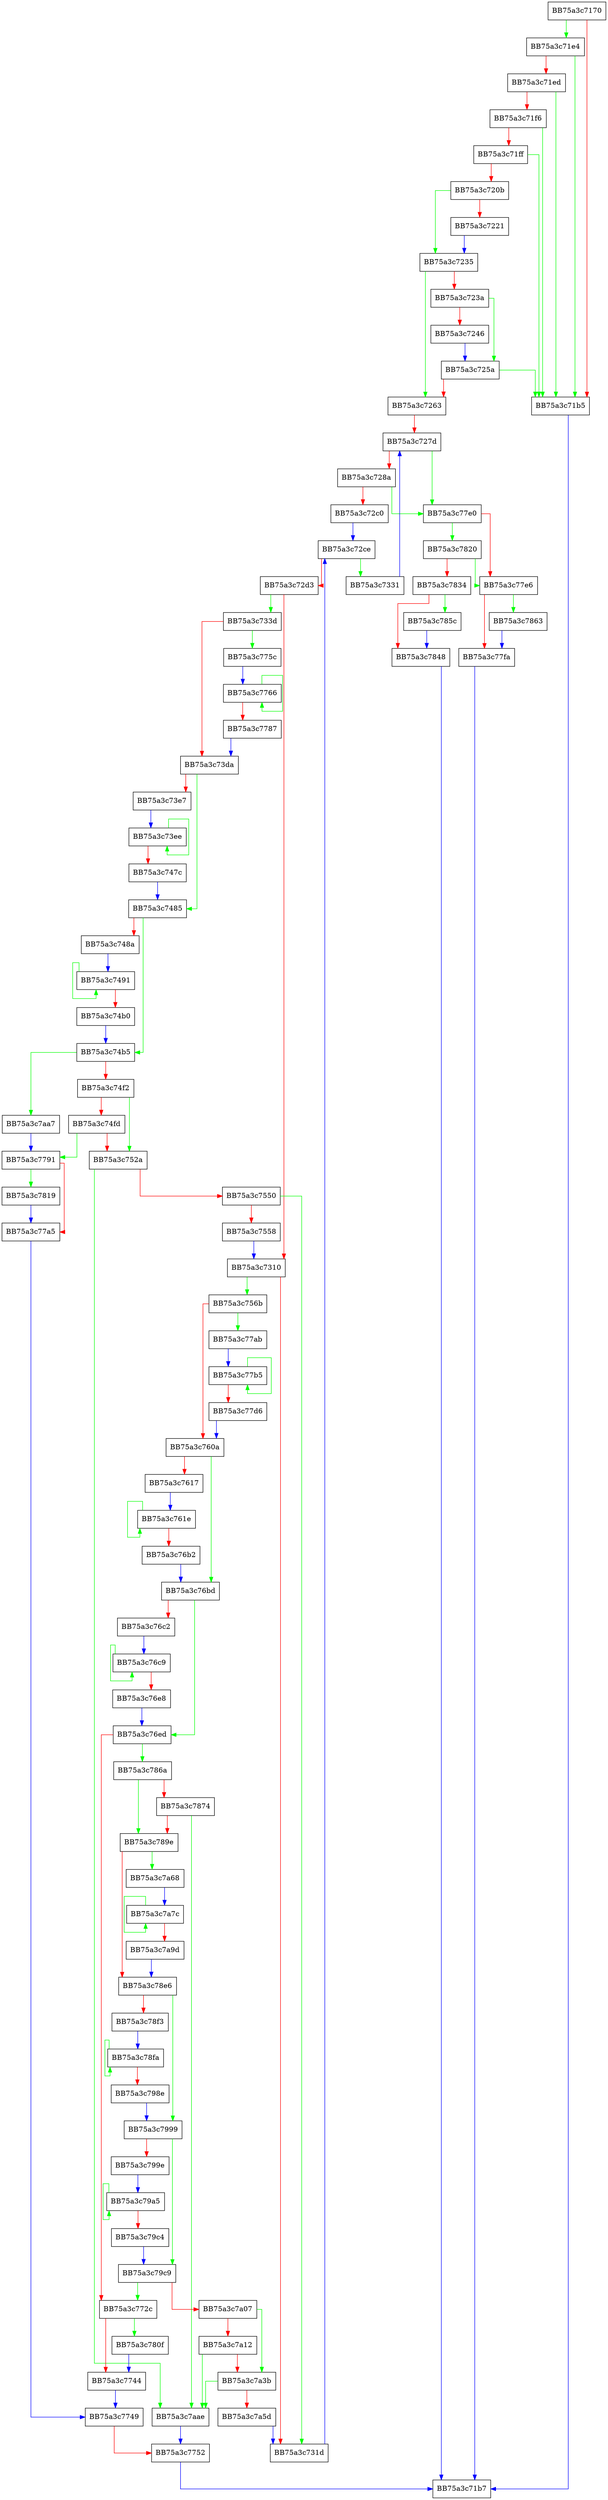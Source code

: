 digraph lmdb_scan {
  node [shape="box"];
  graph [splines=ortho];
  BB75a3c7170 -> BB75a3c71e4 [color="green"];
  BB75a3c7170 -> BB75a3c71b5 [color="red"];
  BB75a3c71b5 -> BB75a3c71b7 [color="blue"];
  BB75a3c71e4 -> BB75a3c71b5 [color="green"];
  BB75a3c71e4 -> BB75a3c71ed [color="red"];
  BB75a3c71ed -> BB75a3c71b5 [color="green"];
  BB75a3c71ed -> BB75a3c71f6 [color="red"];
  BB75a3c71f6 -> BB75a3c71b5 [color="green"];
  BB75a3c71f6 -> BB75a3c71ff [color="red"];
  BB75a3c71ff -> BB75a3c71b5 [color="green"];
  BB75a3c71ff -> BB75a3c720b [color="red"];
  BB75a3c720b -> BB75a3c7235 [color="green"];
  BB75a3c720b -> BB75a3c7221 [color="red"];
  BB75a3c7221 -> BB75a3c7235 [color="blue"];
  BB75a3c7235 -> BB75a3c7263 [color="green"];
  BB75a3c7235 -> BB75a3c723a [color="red"];
  BB75a3c723a -> BB75a3c725a [color="green"];
  BB75a3c723a -> BB75a3c7246 [color="red"];
  BB75a3c7246 -> BB75a3c725a [color="blue"];
  BB75a3c725a -> BB75a3c71b5 [color="green"];
  BB75a3c725a -> BB75a3c7263 [color="red"];
  BB75a3c7263 -> BB75a3c727d [color="red"];
  BB75a3c727d -> BB75a3c77e0 [color="green"];
  BB75a3c727d -> BB75a3c728a [color="red"];
  BB75a3c728a -> BB75a3c77e0 [color="green"];
  BB75a3c728a -> BB75a3c72c0 [color="red"];
  BB75a3c72c0 -> BB75a3c72ce [color="blue"];
  BB75a3c72ce -> BB75a3c7331 [color="green"];
  BB75a3c72ce -> BB75a3c72d3 [color="red"];
  BB75a3c72d3 -> BB75a3c733d [color="green"];
  BB75a3c72d3 -> BB75a3c7310 [color="red"];
  BB75a3c7310 -> BB75a3c756b [color="green"];
  BB75a3c7310 -> BB75a3c731d [color="red"];
  BB75a3c731d -> BB75a3c72ce [color="blue"];
  BB75a3c7331 -> BB75a3c727d [color="blue"];
  BB75a3c733d -> BB75a3c775c [color="green"];
  BB75a3c733d -> BB75a3c73da [color="red"];
  BB75a3c73da -> BB75a3c7485 [color="green"];
  BB75a3c73da -> BB75a3c73e7 [color="red"];
  BB75a3c73e7 -> BB75a3c73ee [color="blue"];
  BB75a3c73ee -> BB75a3c73ee [color="green"];
  BB75a3c73ee -> BB75a3c747c [color="red"];
  BB75a3c747c -> BB75a3c7485 [color="blue"];
  BB75a3c7485 -> BB75a3c74b5 [color="green"];
  BB75a3c7485 -> BB75a3c748a [color="red"];
  BB75a3c748a -> BB75a3c7491 [color="blue"];
  BB75a3c7491 -> BB75a3c7491 [color="green"];
  BB75a3c7491 -> BB75a3c74b0 [color="red"];
  BB75a3c74b0 -> BB75a3c74b5 [color="blue"];
  BB75a3c74b5 -> BB75a3c7aa7 [color="green"];
  BB75a3c74b5 -> BB75a3c74f2 [color="red"];
  BB75a3c74f2 -> BB75a3c752a [color="green"];
  BB75a3c74f2 -> BB75a3c74fd [color="red"];
  BB75a3c74fd -> BB75a3c7791 [color="green"];
  BB75a3c74fd -> BB75a3c752a [color="red"];
  BB75a3c752a -> BB75a3c7aae [color="green"];
  BB75a3c752a -> BB75a3c7550 [color="red"];
  BB75a3c7550 -> BB75a3c731d [color="green"];
  BB75a3c7550 -> BB75a3c7558 [color="red"];
  BB75a3c7558 -> BB75a3c7310 [color="blue"];
  BB75a3c756b -> BB75a3c77ab [color="green"];
  BB75a3c756b -> BB75a3c760a [color="red"];
  BB75a3c760a -> BB75a3c76bd [color="green"];
  BB75a3c760a -> BB75a3c7617 [color="red"];
  BB75a3c7617 -> BB75a3c761e [color="blue"];
  BB75a3c761e -> BB75a3c761e [color="green"];
  BB75a3c761e -> BB75a3c76b2 [color="red"];
  BB75a3c76b2 -> BB75a3c76bd [color="blue"];
  BB75a3c76bd -> BB75a3c76ed [color="green"];
  BB75a3c76bd -> BB75a3c76c2 [color="red"];
  BB75a3c76c2 -> BB75a3c76c9 [color="blue"];
  BB75a3c76c9 -> BB75a3c76c9 [color="green"];
  BB75a3c76c9 -> BB75a3c76e8 [color="red"];
  BB75a3c76e8 -> BB75a3c76ed [color="blue"];
  BB75a3c76ed -> BB75a3c786a [color="green"];
  BB75a3c76ed -> BB75a3c772c [color="red"];
  BB75a3c772c -> BB75a3c780f [color="green"];
  BB75a3c772c -> BB75a3c7744 [color="red"];
  BB75a3c7744 -> BB75a3c7749 [color="blue"];
  BB75a3c7749 -> BB75a3c7752 [color="red"];
  BB75a3c7752 -> BB75a3c71b7 [color="blue"];
  BB75a3c775c -> BB75a3c7766 [color="blue"];
  BB75a3c7766 -> BB75a3c7766 [color="green"];
  BB75a3c7766 -> BB75a3c7787 [color="red"];
  BB75a3c7787 -> BB75a3c73da [color="blue"];
  BB75a3c7791 -> BB75a3c7819 [color="green"];
  BB75a3c7791 -> BB75a3c77a5 [color="red"];
  BB75a3c77a5 -> BB75a3c7749 [color="blue"];
  BB75a3c77ab -> BB75a3c77b5 [color="blue"];
  BB75a3c77b5 -> BB75a3c77b5 [color="green"];
  BB75a3c77b5 -> BB75a3c77d6 [color="red"];
  BB75a3c77d6 -> BB75a3c760a [color="blue"];
  BB75a3c77e0 -> BB75a3c7820 [color="green"];
  BB75a3c77e0 -> BB75a3c77e6 [color="red"];
  BB75a3c77e6 -> BB75a3c7863 [color="green"];
  BB75a3c77e6 -> BB75a3c77fa [color="red"];
  BB75a3c77fa -> BB75a3c71b7 [color="blue"];
  BB75a3c780f -> BB75a3c7744 [color="blue"];
  BB75a3c7819 -> BB75a3c77a5 [color="blue"];
  BB75a3c7820 -> BB75a3c77e6 [color="green"];
  BB75a3c7820 -> BB75a3c7834 [color="red"];
  BB75a3c7834 -> BB75a3c785c [color="green"];
  BB75a3c7834 -> BB75a3c7848 [color="red"];
  BB75a3c7848 -> BB75a3c71b7 [color="blue"];
  BB75a3c785c -> BB75a3c7848 [color="blue"];
  BB75a3c7863 -> BB75a3c77fa [color="blue"];
  BB75a3c786a -> BB75a3c789e [color="green"];
  BB75a3c786a -> BB75a3c7874 [color="red"];
  BB75a3c7874 -> BB75a3c7aae [color="green"];
  BB75a3c7874 -> BB75a3c789e [color="red"];
  BB75a3c789e -> BB75a3c7a68 [color="green"];
  BB75a3c789e -> BB75a3c78e6 [color="red"];
  BB75a3c78e6 -> BB75a3c7999 [color="green"];
  BB75a3c78e6 -> BB75a3c78f3 [color="red"];
  BB75a3c78f3 -> BB75a3c78fa [color="blue"];
  BB75a3c78fa -> BB75a3c78fa [color="green"];
  BB75a3c78fa -> BB75a3c798e [color="red"];
  BB75a3c798e -> BB75a3c7999 [color="blue"];
  BB75a3c7999 -> BB75a3c79c9 [color="green"];
  BB75a3c7999 -> BB75a3c799e [color="red"];
  BB75a3c799e -> BB75a3c79a5 [color="blue"];
  BB75a3c79a5 -> BB75a3c79a5 [color="green"];
  BB75a3c79a5 -> BB75a3c79c4 [color="red"];
  BB75a3c79c4 -> BB75a3c79c9 [color="blue"];
  BB75a3c79c9 -> BB75a3c772c [color="green"];
  BB75a3c79c9 -> BB75a3c7a07 [color="red"];
  BB75a3c7a07 -> BB75a3c7a3b [color="green"];
  BB75a3c7a07 -> BB75a3c7a12 [color="red"];
  BB75a3c7a12 -> BB75a3c7aae [color="green"];
  BB75a3c7a12 -> BB75a3c7a3b [color="red"];
  BB75a3c7a3b -> BB75a3c7aae [color="green"];
  BB75a3c7a3b -> BB75a3c7a5d [color="red"];
  BB75a3c7a5d -> BB75a3c731d [color="blue"];
  BB75a3c7a68 -> BB75a3c7a7c [color="blue"];
  BB75a3c7a7c -> BB75a3c7a7c [color="green"];
  BB75a3c7a7c -> BB75a3c7a9d [color="red"];
  BB75a3c7a9d -> BB75a3c78e6 [color="blue"];
  BB75a3c7aa7 -> BB75a3c7791 [color="blue"];
  BB75a3c7aae -> BB75a3c7752 [color="blue"];
}